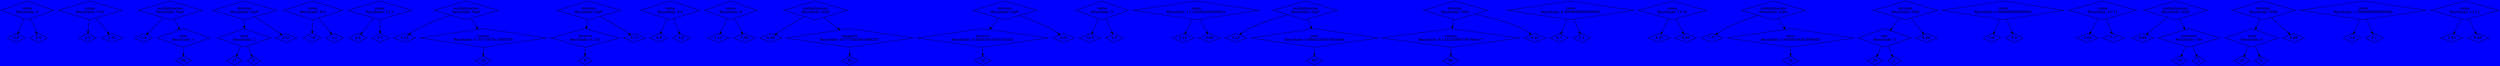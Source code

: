 digraph G {
    rankdir=TB;
    bgcolor="blue";
    fontcolor="black";
    node [shape=diamond];
    op0 [label="resta\nResultado: 3"];
    op0_left [label="6.5"];
    op0 -> op0_left;
    op0_right [label="3.5"];
    op0 -> op0_right;
    op1 [label="suma\nResultado: 7.62"];
    op1_left [label="2.3"];
    op1 -> op1_left;
    op1_right [label="5.32"];
    op1 -> op1_right;
    op2 [label="multiplicacion\nResultado: NaN"];
    op2_left [label="2.3"];
    op2 -> op2_left;
    op2 -> op2_right0;
    op2_right0 [label="seno\nResultado: 1"];
    op2_right0_left [label="90"];
    op2_right0 -> op2_right0_left;
    op3 [label="division\nResultado: NaN"];
    op3 -> op3_left0;
    op3_left0 [label="mod\nResultado: 2"];
    op3_left0_left [label="17"];
    op3_left0 -> op3_left0_left;
    op3_left0_right [label="5"];
    op3_left0 -> op3_left0_right;
    op3_right [label="5.32"];
    op3 -> op3_right;
    op4 [label="resta\nResultado: 6.6"];
    op4_left [label="7.8"];
    op4 -> op4_left;
    op4_right [label="1.2"];
    op4 -> op4_right;
    op5 [label="suma\nResultado: 11.2"];
    op5_left [label="4.5"];
    op5 -> op5_left;
    op5_right [label="6.7"];
    op5 -> op5_right;
    op6 [label="multiplicacion\nResultado: NaN"];
    op6_left [label="3.14"];
    op6 -> op6_left;
    op6 -> op6_right0;
    op6_right0 [label="coseno\nResultado: 0.7071067811865476"];
    op6_right0_left [label="45"];
    op6_right0 -> op6_right0_left;
    op7 [label="division\nResultado: NaN"];
    op7 -> op7_left0;
    op7_left0 [label="inverso\nResultado: 0.125"];
    op7_left0_left [label="8"];
    op7_left0 -> op7_left0_left;
    op7_right [label="2.71"];
    op7 -> op7_right;
    op8 [label="resta\nResultado: 4.8"];
    op8_left [label="9.6"];
    op8 -> op8_left;
    op8_right [label="4.8"];
    op8 -> op8_right;
    op9 [label="suma\nResultado: 9"];
    op9_left [label="1.11"];
    op9 -> op9_left;
    op9_right [label="7.89"];
    op9 -> op9_right;
    op10 [label="multiplicacion\nResultado: NaN"];
    op10_left [label="6.66"];
    op10 -> op10_left;
    op10 -> op10_right0;
    op10_right0 [label="tangente\nResultado: 0.5773502691896257"];
    op10_right0_left [label="30"];
    op10_right0 -> op10_right0_left;
    op11 [label="division\nResultado: NaN"];
    op11 -> op11_left0;
    op11_left0 [label="inverso\nResultado: 0.08333333333333333"];
    op11_left0_left [label="12"];
    op11_left0 -> op11_left0_left;
    op11_right [label="3.33"];
    op11 -> op11_right;
    op12 [label="resta\nResultado: 5"];
    op12_left [label="10.5"];
    op12 -> op12_left;
    op12_right [label="5.5"];
    op12 -> op12_right;
    op13 [label="suma\nResultado: 11.100000000000001"];
    op13_left [label="2.22"];
    op13 -> op13_left;
    op13_right [label="8.88"];
    op13 -> op13_right;
    op14 [label="multiplicacion\nResultado: NaN"];
    op14_left [label="5.55"];
    op14 -> op14_left;
    op14 -> op14_right0;
    op14_right0 [label="seno\nResultado: 0.8660254037844386"];
    op14_right0_left [label="60"];
    op14_right0 -> op14_right0_left;
    op15 [label="division\nResultado: NaN"];
    op15 -> op15_left0;
    op15_left0 [label="coseno\nResultado: 6.123233995736766e-17"];
    op15_left0_left [label="90"];
    op15_left0 -> op15_left0_left;
    op15_right [label="4.44"];
    op15 -> op15_right;
    op16 [label="resta\nResultado: 6.3999999999999995"];
    op16_left [label="8.7"];
    op16 -> op16_left;
    op16_right [label="2.3"];
    op16 -> op16_right;
    op17 [label="suma\nResultado: 13.32"];
    op17_left [label="3.33"];
    op17 -> op17_left;
    op17_right [label="9.99"];
    op17 -> op17_right;
    op18 [label="multiplicacion\nResultado: NaN"];
    op18_left [label="7.77"];
    op18 -> op18_left;
    op18 -> op18_right0;
    op18_right0 [label="seno\nResultado: 0.9659258262890683"];
    op18_right0_left [label="75"];
    op18_right0 -> op18_right0_left;
    op19 [label="division\nResultado: NaN"];
    op19 -> op19_left0;
    op19_left0 [label="raiz\nResultado: 5"];
    op19_left0_left [label="25"];
    op19_left0 -> op19_left0_left;
    op19_left0_right [label="2"];
    op19_left0 -> op19_left0_right;
    op19_right [label="6.66"];
    op19 -> op19_right;
    op20 [label="resta\nResultado: 4.699999999999999"];
    op20_left [label="5.6"];
    op20 -> op20_left;
    op20_right [label="0.9"];
    op20 -> op20_right;
    op21 [label="suma\nResultado: 12.21"];
    op21_left [label="4.44"];
    op21 -> op21_left;
    op21_right [label="7.77"];
    op21 -> op21_right;
    op22 [label="multiplicacion\nResultado: NaN"];
    op22_left [label="8.88"];
    op22 -> op22_left;
    op22 -> op22_right0;
    op22_right0 [label="potencia\nResultado: 100"];
    op22_right0_left [label="10"];
    op22_right0 -> op22_right0_left;
    op22_right0_right [label="2"];
    op22_right0 -> op22_right0_right;
    op23 [label="division\nResultado: NaN"];
    op23 -> op23_left0;
    op23_left0 [label="mod\nResultado: 0"];
    op23_left0_left [label="25"];
    op23_left0 -> op23_left0_left;
    op23_left0_right [label="5"];
    op23_left0 -> op23_left0_right;
    op23_right [label="8.88"];
    op23 -> op23_right;
    op24 [label="resta\nResultado: 1.2999999999999998"];
    op24_left [label="3.4"];
    op24 -> op24_left;
    op24_right [label="2.1"];
    op24 -> op24_right;
    op25 [label="suma\nResultado: 12.21"];
    op25_left [label="5.55"];
    op25 -> op25_left;
    op25_right [label="6.66"];
    op25 -> op25_right;
}
